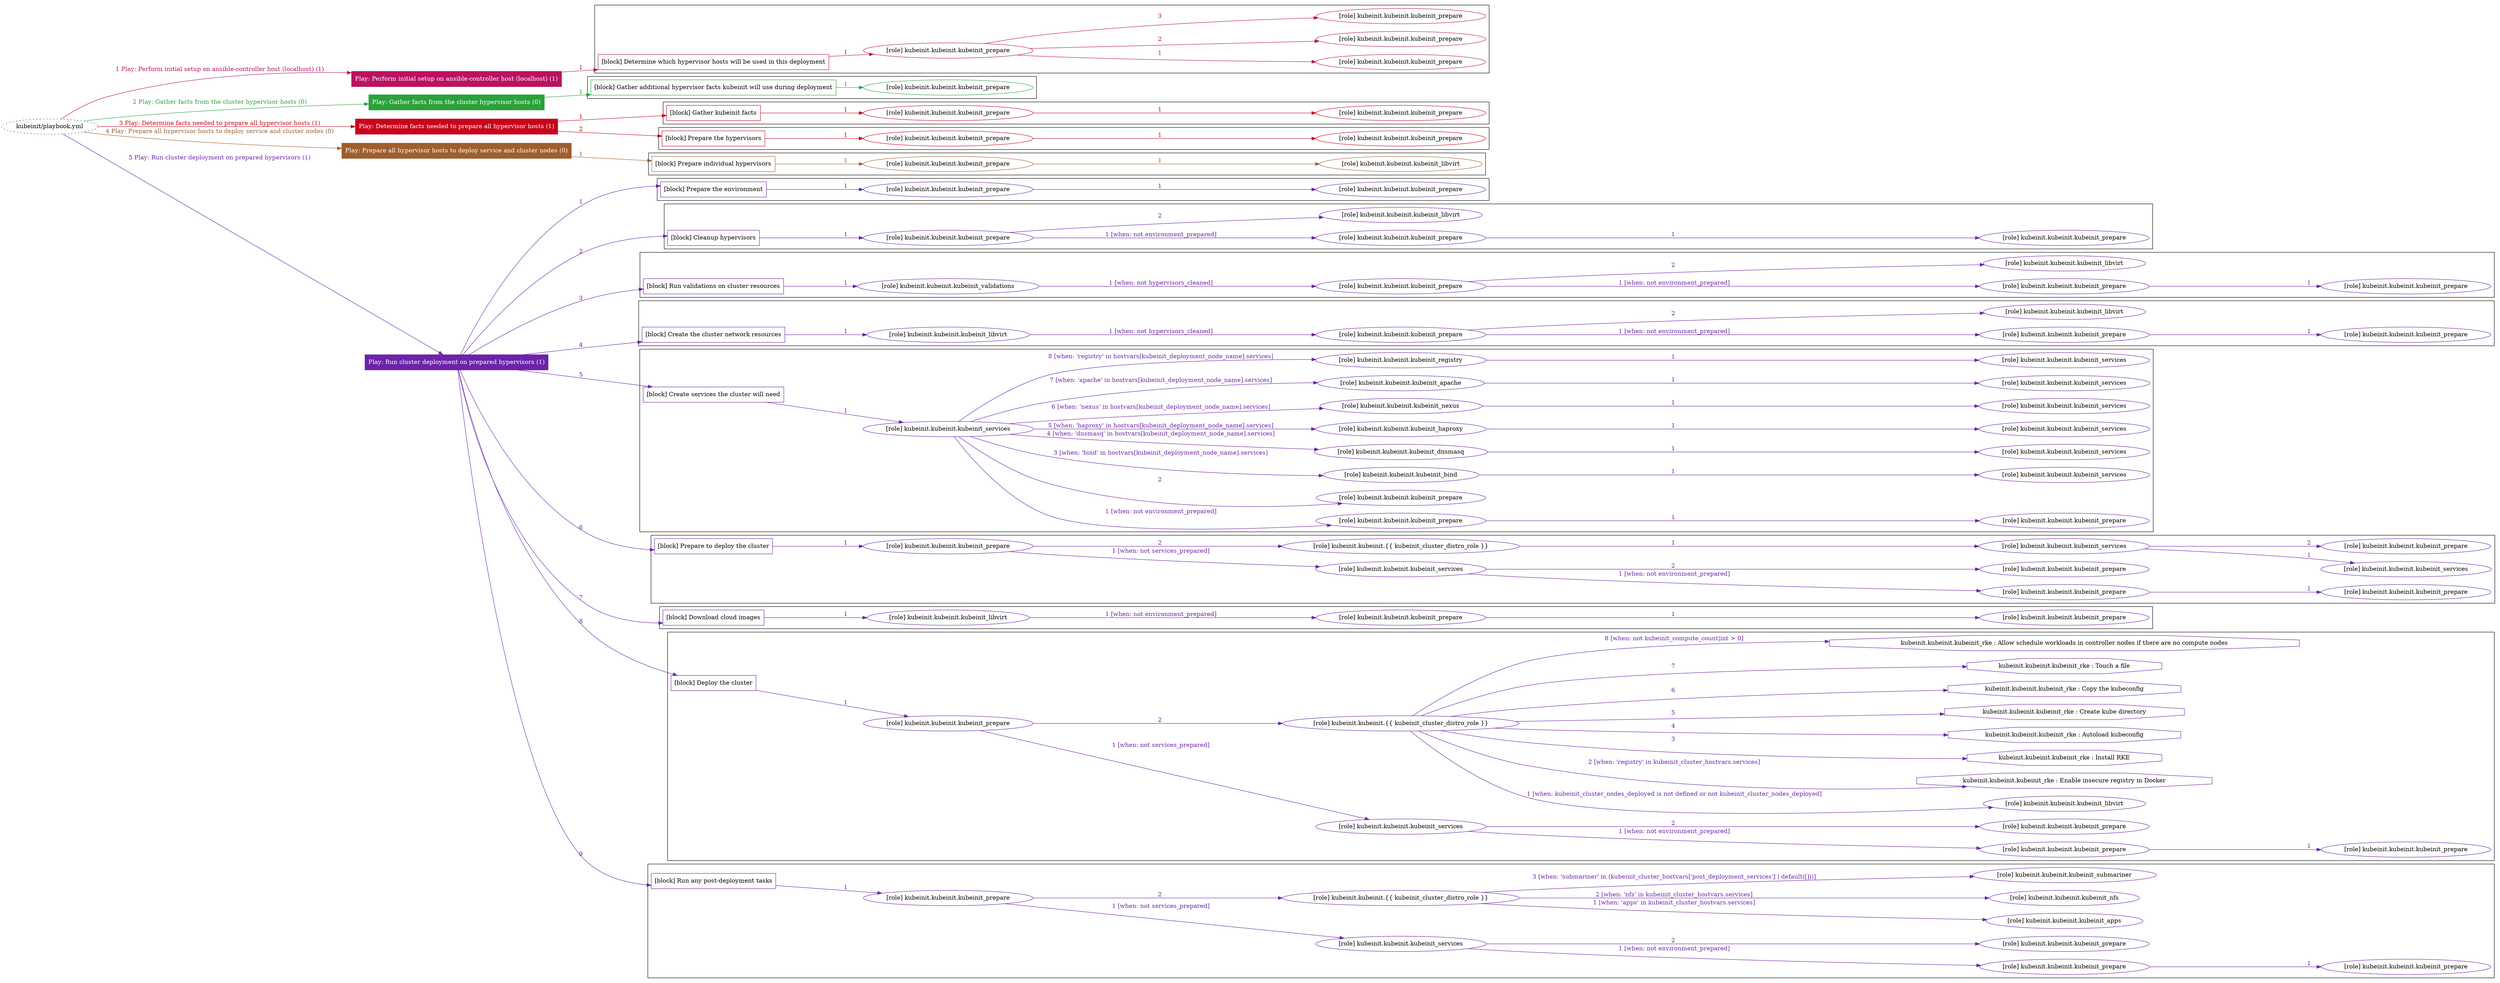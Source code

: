 digraph {
	graph [concentrate=true ordering=in rankdir=LR ratio=fill]
	edge [esep=5 sep=10]
	"kubeinit/playbook.yml" [URL="/home/runner/work/kubeinit/kubeinit/kubeinit/playbook.yml" id=playbook_90acd0ea style=dotted]
	"kubeinit/playbook.yml" -> play_44e823a3 [label="1 Play: Perform initial setup on ansible-controller host (localhost) (1)" color="#ba1261" fontcolor="#ba1261" id=edge_playbook_90acd0ea_play_44e823a3 labeltooltip="1 Play: Perform initial setup on ansible-controller host (localhost) (1)" tooltip="1 Play: Perform initial setup on ansible-controller host (localhost) (1)"]
	subgraph "Play: Perform initial setup on ansible-controller host (localhost) (1)" {
		play_44e823a3 [label="Play: Perform initial setup on ansible-controller host (localhost) (1)" URL="/home/runner/work/kubeinit/kubeinit/kubeinit/playbook.yml" color="#ba1261" fontcolor="#ffffff" id=play_44e823a3 shape=box style=filled tooltip=localhost]
		play_44e823a3 -> block_61920c07 [label=1 color="#ba1261" fontcolor="#ba1261" id=edge_1_play_44e823a3_block_61920c07 labeltooltip=1 tooltip=1]
		subgraph cluster_block_61920c07 {
			block_61920c07 [label="[block] Determine which hypervisor hosts will be used in this deployment" URL="/home/runner/work/kubeinit/kubeinit/kubeinit/playbook.yml" color="#ba1261" id=block_61920c07 labeltooltip="Determine which hypervisor hosts will be used in this deployment" shape=box tooltip="Determine which hypervisor hosts will be used in this deployment"]
			block_61920c07 -> role_8ec39cd8 [label="1 " color="#ba1261" fontcolor="#ba1261" id=edge_1_block_61920c07_role_8ec39cd8 labeltooltip="1 " tooltip="1 "]
			subgraph "kubeinit.kubeinit.kubeinit_prepare" {
				role_8ec39cd8 [label="[role] kubeinit.kubeinit.kubeinit_prepare" URL="/home/runner/work/kubeinit/kubeinit/kubeinit/playbook.yml" color="#ba1261" id=role_8ec39cd8 tooltip="kubeinit.kubeinit.kubeinit_prepare"]
				role_8ec39cd8 -> role_86ed220c [label="1 " color="#ba1261" fontcolor="#ba1261" id=edge_1_role_8ec39cd8_role_86ed220c labeltooltip="1 " tooltip="1 "]
				subgraph "kubeinit.kubeinit.kubeinit_prepare" {
					role_86ed220c [label="[role] kubeinit.kubeinit.kubeinit_prepare" URL="/home/runner/.ansible/collections/ansible_collections/kubeinit/kubeinit/roles/kubeinit_prepare/tasks/build_hypervisors_group.yml" color="#ba1261" id=role_86ed220c tooltip="kubeinit.kubeinit.kubeinit_prepare"]
				}
				role_8ec39cd8 -> role_de92206b [label="2 " color="#ba1261" fontcolor="#ba1261" id=edge_2_role_8ec39cd8_role_de92206b labeltooltip="2 " tooltip="2 "]
				subgraph "kubeinit.kubeinit.kubeinit_prepare" {
					role_de92206b [label="[role] kubeinit.kubeinit.kubeinit_prepare" URL="/home/runner/.ansible/collections/ansible_collections/kubeinit/kubeinit/roles/kubeinit_prepare/tasks/build_hypervisors_group.yml" color="#ba1261" id=role_de92206b tooltip="kubeinit.kubeinit.kubeinit_prepare"]
				}
				role_8ec39cd8 -> role_6979da42 [label="3 " color="#ba1261" fontcolor="#ba1261" id=edge_3_role_8ec39cd8_role_6979da42 labeltooltip="3 " tooltip="3 "]
				subgraph "kubeinit.kubeinit.kubeinit_prepare" {
					role_6979da42 [label="[role] kubeinit.kubeinit.kubeinit_prepare" URL="/home/runner/.ansible/collections/ansible_collections/kubeinit/kubeinit/roles/kubeinit_prepare/tasks/build_hypervisors_group.yml" color="#ba1261" id=role_6979da42 tooltip="kubeinit.kubeinit.kubeinit_prepare"]
				}
			}
		}
	}
	"kubeinit/playbook.yml" -> play_d0ccb256 [label="2 Play: Gather facts from the cluster hypervisor hosts (0)" color="#2ba13b" fontcolor="#2ba13b" id=edge_playbook_90acd0ea_play_d0ccb256 labeltooltip="2 Play: Gather facts from the cluster hypervisor hosts (0)" tooltip="2 Play: Gather facts from the cluster hypervisor hosts (0)"]
	subgraph "Play: Gather facts from the cluster hypervisor hosts (0)" {
		play_d0ccb256 [label="Play: Gather facts from the cluster hypervisor hosts (0)" URL="/home/runner/work/kubeinit/kubeinit/kubeinit/playbook.yml" color="#2ba13b" fontcolor="#ffffff" id=play_d0ccb256 shape=box style=filled tooltip="Play: Gather facts from the cluster hypervisor hosts (0)"]
		play_d0ccb256 -> block_0f5b1615 [label=1 color="#2ba13b" fontcolor="#2ba13b" id=edge_1_play_d0ccb256_block_0f5b1615 labeltooltip=1 tooltip=1]
		subgraph cluster_block_0f5b1615 {
			block_0f5b1615 [label="[block] Gather additional hypervisor facts kubeinit will use during deployment" URL="/home/runner/work/kubeinit/kubeinit/kubeinit/playbook.yml" color="#2ba13b" id=block_0f5b1615 labeltooltip="Gather additional hypervisor facts kubeinit will use during deployment" shape=box tooltip="Gather additional hypervisor facts kubeinit will use during deployment"]
			block_0f5b1615 -> role_792e4b3e [label="1 " color="#2ba13b" fontcolor="#2ba13b" id=edge_1_block_0f5b1615_role_792e4b3e labeltooltip="1 " tooltip="1 "]
			subgraph "kubeinit.kubeinit.kubeinit_prepare" {
				role_792e4b3e [label="[role] kubeinit.kubeinit.kubeinit_prepare" URL="/home/runner/work/kubeinit/kubeinit/kubeinit/playbook.yml" color="#2ba13b" id=role_792e4b3e tooltip="kubeinit.kubeinit.kubeinit_prepare"]
			}
		}
	}
	"kubeinit/playbook.yml" -> play_2d549503 [label="3 Play: Determine facts needed to prepare all hypervisor hosts (1)" color="#c8041c" fontcolor="#c8041c" id=edge_playbook_90acd0ea_play_2d549503 labeltooltip="3 Play: Determine facts needed to prepare all hypervisor hosts (1)" tooltip="3 Play: Determine facts needed to prepare all hypervisor hosts (1)"]
	subgraph "Play: Determine facts needed to prepare all hypervisor hosts (1)" {
		play_2d549503 [label="Play: Determine facts needed to prepare all hypervisor hosts (1)" URL="/home/runner/work/kubeinit/kubeinit/kubeinit/playbook.yml" color="#c8041c" fontcolor="#ffffff" id=play_2d549503 shape=box style=filled tooltip=localhost]
		play_2d549503 -> block_e793c695 [label=1 color="#c8041c" fontcolor="#c8041c" id=edge_1_play_2d549503_block_e793c695 labeltooltip=1 tooltip=1]
		subgraph cluster_block_e793c695 {
			block_e793c695 [label="[block] Gather kubeinit facts" URL="/home/runner/work/kubeinit/kubeinit/kubeinit/playbook.yml" color="#c8041c" id=block_e793c695 labeltooltip="Gather kubeinit facts" shape=box tooltip="Gather kubeinit facts"]
			block_e793c695 -> role_4740d019 [label="1 " color="#c8041c" fontcolor="#c8041c" id=edge_1_block_e793c695_role_4740d019 labeltooltip="1 " tooltip="1 "]
			subgraph "kubeinit.kubeinit.kubeinit_prepare" {
				role_4740d019 [label="[role] kubeinit.kubeinit.kubeinit_prepare" URL="/home/runner/work/kubeinit/kubeinit/kubeinit/playbook.yml" color="#c8041c" id=role_4740d019 tooltip="kubeinit.kubeinit.kubeinit_prepare"]
				role_4740d019 -> role_2587990b [label="1 " color="#c8041c" fontcolor="#c8041c" id=edge_1_role_4740d019_role_2587990b labeltooltip="1 " tooltip="1 "]
				subgraph "kubeinit.kubeinit.kubeinit_prepare" {
					role_2587990b [label="[role] kubeinit.kubeinit.kubeinit_prepare" URL="/home/runner/.ansible/collections/ansible_collections/kubeinit/kubeinit/roles/kubeinit_prepare/tasks/gather_kubeinit_facts.yml" color="#c8041c" id=role_2587990b tooltip="kubeinit.kubeinit.kubeinit_prepare"]
				}
			}
		}
		play_2d549503 -> block_1e555c29 [label=2 color="#c8041c" fontcolor="#c8041c" id=edge_2_play_2d549503_block_1e555c29 labeltooltip=2 tooltip=2]
		subgraph cluster_block_1e555c29 {
			block_1e555c29 [label="[block] Prepare the hypervisors" URL="/home/runner/work/kubeinit/kubeinit/kubeinit/playbook.yml" color="#c8041c" id=block_1e555c29 labeltooltip="Prepare the hypervisors" shape=box tooltip="Prepare the hypervisors"]
			block_1e555c29 -> role_c10e56cd [label="1 " color="#c8041c" fontcolor="#c8041c" id=edge_1_block_1e555c29_role_c10e56cd labeltooltip="1 " tooltip="1 "]
			subgraph "kubeinit.kubeinit.kubeinit_prepare" {
				role_c10e56cd [label="[role] kubeinit.kubeinit.kubeinit_prepare" URL="/home/runner/work/kubeinit/kubeinit/kubeinit/playbook.yml" color="#c8041c" id=role_c10e56cd tooltip="kubeinit.kubeinit.kubeinit_prepare"]
				role_c10e56cd -> role_8601c362 [label="1 " color="#c8041c" fontcolor="#c8041c" id=edge_1_role_c10e56cd_role_8601c362 labeltooltip="1 " tooltip="1 "]
				subgraph "kubeinit.kubeinit.kubeinit_prepare" {
					role_8601c362 [label="[role] kubeinit.kubeinit.kubeinit_prepare" URL="/home/runner/.ansible/collections/ansible_collections/kubeinit/kubeinit/roles/kubeinit_prepare/tasks/gather_kubeinit_facts.yml" color="#c8041c" id=role_8601c362 tooltip="kubeinit.kubeinit.kubeinit_prepare"]
				}
			}
		}
	}
	"kubeinit/playbook.yml" -> play_3790713a [label="4 Play: Prepare all hypervisor hosts to deploy service and cluster nodes (0)" color="#9f5e2d" fontcolor="#9f5e2d" id=edge_playbook_90acd0ea_play_3790713a labeltooltip="4 Play: Prepare all hypervisor hosts to deploy service and cluster nodes (0)" tooltip="4 Play: Prepare all hypervisor hosts to deploy service and cluster nodes (0)"]
	subgraph "Play: Prepare all hypervisor hosts to deploy service and cluster nodes (0)" {
		play_3790713a [label="Play: Prepare all hypervisor hosts to deploy service and cluster nodes (0)" URL="/home/runner/work/kubeinit/kubeinit/kubeinit/playbook.yml" color="#9f5e2d" fontcolor="#ffffff" id=play_3790713a shape=box style=filled tooltip="Play: Prepare all hypervisor hosts to deploy service and cluster nodes (0)"]
		play_3790713a -> block_0156f5d2 [label=1 color="#9f5e2d" fontcolor="#9f5e2d" id=edge_1_play_3790713a_block_0156f5d2 labeltooltip=1 tooltip=1]
		subgraph cluster_block_0156f5d2 {
			block_0156f5d2 [label="[block] Prepare individual hypervisors" URL="/home/runner/work/kubeinit/kubeinit/kubeinit/playbook.yml" color="#9f5e2d" id=block_0156f5d2 labeltooltip="Prepare individual hypervisors" shape=box tooltip="Prepare individual hypervisors"]
			block_0156f5d2 -> role_0e5cc684 [label="1 " color="#9f5e2d" fontcolor="#9f5e2d" id=edge_1_block_0156f5d2_role_0e5cc684 labeltooltip="1 " tooltip="1 "]
			subgraph "kubeinit.kubeinit.kubeinit_prepare" {
				role_0e5cc684 [label="[role] kubeinit.kubeinit.kubeinit_prepare" URL="/home/runner/work/kubeinit/kubeinit/kubeinit/playbook.yml" color="#9f5e2d" id=role_0e5cc684 tooltip="kubeinit.kubeinit.kubeinit_prepare"]
				role_0e5cc684 -> role_a3a7262a [label="1 " color="#9f5e2d" fontcolor="#9f5e2d" id=edge_1_role_0e5cc684_role_a3a7262a labeltooltip="1 " tooltip="1 "]
				subgraph "kubeinit.kubeinit.kubeinit_libvirt" {
					role_a3a7262a [label="[role] kubeinit.kubeinit.kubeinit_libvirt" URL="/home/runner/.ansible/collections/ansible_collections/kubeinit/kubeinit/roles/kubeinit_prepare/tasks/prepare_hypervisor.yml" color="#9f5e2d" id=role_a3a7262a tooltip="kubeinit.kubeinit.kubeinit_libvirt"]
				}
			}
		}
	}
	"kubeinit/playbook.yml" -> play_84efea59 [label="5 Play: Run cluster deployment on prepared hypervisors (1)" color="#6d23a9" fontcolor="#6d23a9" id=edge_playbook_90acd0ea_play_84efea59 labeltooltip="5 Play: Run cluster deployment on prepared hypervisors (1)" tooltip="5 Play: Run cluster deployment on prepared hypervisors (1)"]
	subgraph "Play: Run cluster deployment on prepared hypervisors (1)" {
		play_84efea59 [label="Play: Run cluster deployment on prepared hypervisors (1)" URL="/home/runner/work/kubeinit/kubeinit/kubeinit/playbook.yml" color="#6d23a9" fontcolor="#ffffff" id=play_84efea59 shape=box style=filled tooltip=localhost]
		play_84efea59 -> block_f79a0ea7 [label=1 color="#6d23a9" fontcolor="#6d23a9" id=edge_1_play_84efea59_block_f79a0ea7 labeltooltip=1 tooltip=1]
		subgraph cluster_block_f79a0ea7 {
			block_f79a0ea7 [label="[block] Prepare the environment" URL="/home/runner/work/kubeinit/kubeinit/kubeinit/playbook.yml" color="#6d23a9" id=block_f79a0ea7 labeltooltip="Prepare the environment" shape=box tooltip="Prepare the environment"]
			block_f79a0ea7 -> role_7b140375 [label="1 " color="#6d23a9" fontcolor="#6d23a9" id=edge_1_block_f79a0ea7_role_7b140375 labeltooltip="1 " tooltip="1 "]
			subgraph "kubeinit.kubeinit.kubeinit_prepare" {
				role_7b140375 [label="[role] kubeinit.kubeinit.kubeinit_prepare" URL="/home/runner/work/kubeinit/kubeinit/kubeinit/playbook.yml" color="#6d23a9" id=role_7b140375 tooltip="kubeinit.kubeinit.kubeinit_prepare"]
				role_7b140375 -> role_b07a5260 [label="1 " color="#6d23a9" fontcolor="#6d23a9" id=edge_1_role_7b140375_role_b07a5260 labeltooltip="1 " tooltip="1 "]
				subgraph "kubeinit.kubeinit.kubeinit_prepare" {
					role_b07a5260 [label="[role] kubeinit.kubeinit.kubeinit_prepare" URL="/home/runner/.ansible/collections/ansible_collections/kubeinit/kubeinit/roles/kubeinit_prepare/tasks/gather_kubeinit_facts.yml" color="#6d23a9" id=role_b07a5260 tooltip="kubeinit.kubeinit.kubeinit_prepare"]
				}
			}
		}
		play_84efea59 -> block_f4406b34 [label=2 color="#6d23a9" fontcolor="#6d23a9" id=edge_2_play_84efea59_block_f4406b34 labeltooltip=2 tooltip=2]
		subgraph cluster_block_f4406b34 {
			block_f4406b34 [label="[block] Cleanup hypervisors" URL="/home/runner/work/kubeinit/kubeinit/kubeinit/playbook.yml" color="#6d23a9" id=block_f4406b34 labeltooltip="Cleanup hypervisors" shape=box tooltip="Cleanup hypervisors"]
			block_f4406b34 -> role_745ea5a4 [label="1 " color="#6d23a9" fontcolor="#6d23a9" id=edge_1_block_f4406b34_role_745ea5a4 labeltooltip="1 " tooltip="1 "]
			subgraph "kubeinit.kubeinit.kubeinit_prepare" {
				role_745ea5a4 [label="[role] kubeinit.kubeinit.kubeinit_prepare" URL="/home/runner/work/kubeinit/kubeinit/kubeinit/playbook.yml" color="#6d23a9" id=role_745ea5a4 tooltip="kubeinit.kubeinit.kubeinit_prepare"]
				role_745ea5a4 -> role_7f967b60 [label="1 [when: not environment_prepared]" color="#6d23a9" fontcolor="#6d23a9" id=edge_1_role_745ea5a4_role_7f967b60 labeltooltip="1 [when: not environment_prepared]" tooltip="1 [when: not environment_prepared]"]
				subgraph "kubeinit.kubeinit.kubeinit_prepare" {
					role_7f967b60 [label="[role] kubeinit.kubeinit.kubeinit_prepare" URL="/home/runner/.ansible/collections/ansible_collections/kubeinit/kubeinit/roles/kubeinit_prepare/tasks/cleanup_hypervisors.yml" color="#6d23a9" id=role_7f967b60 tooltip="kubeinit.kubeinit.kubeinit_prepare"]
					role_7f967b60 -> role_a2bc6f97 [label="1 " color="#6d23a9" fontcolor="#6d23a9" id=edge_1_role_7f967b60_role_a2bc6f97 labeltooltip="1 " tooltip="1 "]
					subgraph "kubeinit.kubeinit.kubeinit_prepare" {
						role_a2bc6f97 [label="[role] kubeinit.kubeinit.kubeinit_prepare" URL="/home/runner/.ansible/collections/ansible_collections/kubeinit/kubeinit/roles/kubeinit_prepare/tasks/gather_kubeinit_facts.yml" color="#6d23a9" id=role_a2bc6f97 tooltip="kubeinit.kubeinit.kubeinit_prepare"]
					}
				}
				role_745ea5a4 -> role_00979ebf [label="2 " color="#6d23a9" fontcolor="#6d23a9" id=edge_2_role_745ea5a4_role_00979ebf labeltooltip="2 " tooltip="2 "]
				subgraph "kubeinit.kubeinit.kubeinit_libvirt" {
					role_00979ebf [label="[role] kubeinit.kubeinit.kubeinit_libvirt" URL="/home/runner/.ansible/collections/ansible_collections/kubeinit/kubeinit/roles/kubeinit_prepare/tasks/cleanup_hypervisors.yml" color="#6d23a9" id=role_00979ebf tooltip="kubeinit.kubeinit.kubeinit_libvirt"]
				}
			}
		}
		play_84efea59 -> block_e232d6ce [label=3 color="#6d23a9" fontcolor="#6d23a9" id=edge_3_play_84efea59_block_e232d6ce labeltooltip=3 tooltip=3]
		subgraph cluster_block_e232d6ce {
			block_e232d6ce [label="[block] Run validations on cluster resources" URL="/home/runner/work/kubeinit/kubeinit/kubeinit/playbook.yml" color="#6d23a9" id=block_e232d6ce labeltooltip="Run validations on cluster resources" shape=box tooltip="Run validations on cluster resources"]
			block_e232d6ce -> role_df6d1472 [label="1 " color="#6d23a9" fontcolor="#6d23a9" id=edge_1_block_e232d6ce_role_df6d1472 labeltooltip="1 " tooltip="1 "]
			subgraph "kubeinit.kubeinit.kubeinit_validations" {
				role_df6d1472 [label="[role] kubeinit.kubeinit.kubeinit_validations" URL="/home/runner/work/kubeinit/kubeinit/kubeinit/playbook.yml" color="#6d23a9" id=role_df6d1472 tooltip="kubeinit.kubeinit.kubeinit_validations"]
				role_df6d1472 -> role_d601b2ca [label="1 [when: not hypervisors_cleaned]" color="#6d23a9" fontcolor="#6d23a9" id=edge_1_role_df6d1472_role_d601b2ca labeltooltip="1 [when: not hypervisors_cleaned]" tooltip="1 [when: not hypervisors_cleaned]"]
				subgraph "kubeinit.kubeinit.kubeinit_prepare" {
					role_d601b2ca [label="[role] kubeinit.kubeinit.kubeinit_prepare" URL="/home/runner/.ansible/collections/ansible_collections/kubeinit/kubeinit/roles/kubeinit_validations/tasks/main.yml" color="#6d23a9" id=role_d601b2ca tooltip="kubeinit.kubeinit.kubeinit_prepare"]
					role_d601b2ca -> role_916de0cc [label="1 [when: not environment_prepared]" color="#6d23a9" fontcolor="#6d23a9" id=edge_1_role_d601b2ca_role_916de0cc labeltooltip="1 [when: not environment_prepared]" tooltip="1 [when: not environment_prepared]"]
					subgraph "kubeinit.kubeinit.kubeinit_prepare" {
						role_916de0cc [label="[role] kubeinit.kubeinit.kubeinit_prepare" URL="/home/runner/.ansible/collections/ansible_collections/kubeinit/kubeinit/roles/kubeinit_prepare/tasks/cleanup_hypervisors.yml" color="#6d23a9" id=role_916de0cc tooltip="kubeinit.kubeinit.kubeinit_prepare"]
						role_916de0cc -> role_8aa7ba6f [label="1 " color="#6d23a9" fontcolor="#6d23a9" id=edge_1_role_916de0cc_role_8aa7ba6f labeltooltip="1 " tooltip="1 "]
						subgraph "kubeinit.kubeinit.kubeinit_prepare" {
							role_8aa7ba6f [label="[role] kubeinit.kubeinit.kubeinit_prepare" URL="/home/runner/.ansible/collections/ansible_collections/kubeinit/kubeinit/roles/kubeinit_prepare/tasks/gather_kubeinit_facts.yml" color="#6d23a9" id=role_8aa7ba6f tooltip="kubeinit.kubeinit.kubeinit_prepare"]
						}
					}
					role_d601b2ca -> role_2d034e13 [label="2 " color="#6d23a9" fontcolor="#6d23a9" id=edge_2_role_d601b2ca_role_2d034e13 labeltooltip="2 " tooltip="2 "]
					subgraph "kubeinit.kubeinit.kubeinit_libvirt" {
						role_2d034e13 [label="[role] kubeinit.kubeinit.kubeinit_libvirt" URL="/home/runner/.ansible/collections/ansible_collections/kubeinit/kubeinit/roles/kubeinit_prepare/tasks/cleanup_hypervisors.yml" color="#6d23a9" id=role_2d034e13 tooltip="kubeinit.kubeinit.kubeinit_libvirt"]
					}
				}
			}
		}
		play_84efea59 -> block_bea9236d [label=4 color="#6d23a9" fontcolor="#6d23a9" id=edge_4_play_84efea59_block_bea9236d labeltooltip=4 tooltip=4]
		subgraph cluster_block_bea9236d {
			block_bea9236d [label="[block] Create the cluster network resources" URL="/home/runner/work/kubeinit/kubeinit/kubeinit/playbook.yml" color="#6d23a9" id=block_bea9236d labeltooltip="Create the cluster network resources" shape=box tooltip="Create the cluster network resources"]
			block_bea9236d -> role_3a09644b [label="1 " color="#6d23a9" fontcolor="#6d23a9" id=edge_1_block_bea9236d_role_3a09644b labeltooltip="1 " tooltip="1 "]
			subgraph "kubeinit.kubeinit.kubeinit_libvirt" {
				role_3a09644b [label="[role] kubeinit.kubeinit.kubeinit_libvirt" URL="/home/runner/work/kubeinit/kubeinit/kubeinit/playbook.yml" color="#6d23a9" id=role_3a09644b tooltip="kubeinit.kubeinit.kubeinit_libvirt"]
				role_3a09644b -> role_b0b45ddc [label="1 [when: not hypervisors_cleaned]" color="#6d23a9" fontcolor="#6d23a9" id=edge_1_role_3a09644b_role_b0b45ddc labeltooltip="1 [when: not hypervisors_cleaned]" tooltip="1 [when: not hypervisors_cleaned]"]
				subgraph "kubeinit.kubeinit.kubeinit_prepare" {
					role_b0b45ddc [label="[role] kubeinit.kubeinit.kubeinit_prepare" URL="/home/runner/.ansible/collections/ansible_collections/kubeinit/kubeinit/roles/kubeinit_libvirt/tasks/create_network.yml" color="#6d23a9" id=role_b0b45ddc tooltip="kubeinit.kubeinit.kubeinit_prepare"]
					role_b0b45ddc -> role_5bb16965 [label="1 [when: not environment_prepared]" color="#6d23a9" fontcolor="#6d23a9" id=edge_1_role_b0b45ddc_role_5bb16965 labeltooltip="1 [when: not environment_prepared]" tooltip="1 [when: not environment_prepared]"]
					subgraph "kubeinit.kubeinit.kubeinit_prepare" {
						role_5bb16965 [label="[role] kubeinit.kubeinit.kubeinit_prepare" URL="/home/runner/.ansible/collections/ansible_collections/kubeinit/kubeinit/roles/kubeinit_prepare/tasks/cleanup_hypervisors.yml" color="#6d23a9" id=role_5bb16965 tooltip="kubeinit.kubeinit.kubeinit_prepare"]
						role_5bb16965 -> role_06657435 [label="1 " color="#6d23a9" fontcolor="#6d23a9" id=edge_1_role_5bb16965_role_06657435 labeltooltip="1 " tooltip="1 "]
						subgraph "kubeinit.kubeinit.kubeinit_prepare" {
							role_06657435 [label="[role] kubeinit.kubeinit.kubeinit_prepare" URL="/home/runner/.ansible/collections/ansible_collections/kubeinit/kubeinit/roles/kubeinit_prepare/tasks/gather_kubeinit_facts.yml" color="#6d23a9" id=role_06657435 tooltip="kubeinit.kubeinit.kubeinit_prepare"]
						}
					}
					role_b0b45ddc -> role_a188921f [label="2 " color="#6d23a9" fontcolor="#6d23a9" id=edge_2_role_b0b45ddc_role_a188921f labeltooltip="2 " tooltip="2 "]
					subgraph "kubeinit.kubeinit.kubeinit_libvirt" {
						role_a188921f [label="[role] kubeinit.kubeinit.kubeinit_libvirt" URL="/home/runner/.ansible/collections/ansible_collections/kubeinit/kubeinit/roles/kubeinit_prepare/tasks/cleanup_hypervisors.yml" color="#6d23a9" id=role_a188921f tooltip="kubeinit.kubeinit.kubeinit_libvirt"]
					}
				}
			}
		}
		play_84efea59 -> block_8169d785 [label=5 color="#6d23a9" fontcolor="#6d23a9" id=edge_5_play_84efea59_block_8169d785 labeltooltip=5 tooltip=5]
		subgraph cluster_block_8169d785 {
			block_8169d785 [label="[block] Create services the cluster will need" URL="/home/runner/work/kubeinit/kubeinit/kubeinit/playbook.yml" color="#6d23a9" id=block_8169d785 labeltooltip="Create services the cluster will need" shape=box tooltip="Create services the cluster will need"]
			block_8169d785 -> role_4a98e2a0 [label="1 " color="#6d23a9" fontcolor="#6d23a9" id=edge_1_block_8169d785_role_4a98e2a0 labeltooltip="1 " tooltip="1 "]
			subgraph "kubeinit.kubeinit.kubeinit_services" {
				role_4a98e2a0 [label="[role] kubeinit.kubeinit.kubeinit_services" URL="/home/runner/work/kubeinit/kubeinit/kubeinit/playbook.yml" color="#6d23a9" id=role_4a98e2a0 tooltip="kubeinit.kubeinit.kubeinit_services"]
				role_4a98e2a0 -> role_61165d2c [label="1 [when: not environment_prepared]" color="#6d23a9" fontcolor="#6d23a9" id=edge_1_role_4a98e2a0_role_61165d2c labeltooltip="1 [when: not environment_prepared]" tooltip="1 [when: not environment_prepared]"]
				subgraph "kubeinit.kubeinit.kubeinit_prepare" {
					role_61165d2c [label="[role] kubeinit.kubeinit.kubeinit_prepare" URL="/home/runner/.ansible/collections/ansible_collections/kubeinit/kubeinit/roles/kubeinit_services/tasks/main.yml" color="#6d23a9" id=role_61165d2c tooltip="kubeinit.kubeinit.kubeinit_prepare"]
					role_61165d2c -> role_902d182e [label="1 " color="#6d23a9" fontcolor="#6d23a9" id=edge_1_role_61165d2c_role_902d182e labeltooltip="1 " tooltip="1 "]
					subgraph "kubeinit.kubeinit.kubeinit_prepare" {
						role_902d182e [label="[role] kubeinit.kubeinit.kubeinit_prepare" URL="/home/runner/.ansible/collections/ansible_collections/kubeinit/kubeinit/roles/kubeinit_prepare/tasks/gather_kubeinit_facts.yml" color="#6d23a9" id=role_902d182e tooltip="kubeinit.kubeinit.kubeinit_prepare"]
					}
				}
				role_4a98e2a0 -> role_2db9e9e0 [label="2 " color="#6d23a9" fontcolor="#6d23a9" id=edge_2_role_4a98e2a0_role_2db9e9e0 labeltooltip="2 " tooltip="2 "]
				subgraph "kubeinit.kubeinit.kubeinit_prepare" {
					role_2db9e9e0 [label="[role] kubeinit.kubeinit.kubeinit_prepare" URL="/home/runner/.ansible/collections/ansible_collections/kubeinit/kubeinit/roles/kubeinit_services/tasks/00_create_service_pod.yml" color="#6d23a9" id=role_2db9e9e0 tooltip="kubeinit.kubeinit.kubeinit_prepare"]
				}
				role_4a98e2a0 -> role_831cacbc [label="3 [when: 'bind' in hostvars[kubeinit_deployment_node_name].services]" color="#6d23a9" fontcolor="#6d23a9" id=edge_3_role_4a98e2a0_role_831cacbc labeltooltip="3 [when: 'bind' in hostvars[kubeinit_deployment_node_name].services]" tooltip="3 [when: 'bind' in hostvars[kubeinit_deployment_node_name].services]"]
				subgraph "kubeinit.kubeinit.kubeinit_bind" {
					role_831cacbc [label="[role] kubeinit.kubeinit.kubeinit_bind" URL="/home/runner/.ansible/collections/ansible_collections/kubeinit/kubeinit/roles/kubeinit_services/tasks/start_services_containers.yml" color="#6d23a9" id=role_831cacbc tooltip="kubeinit.kubeinit.kubeinit_bind"]
					role_831cacbc -> role_bac1ba61 [label="1 " color="#6d23a9" fontcolor="#6d23a9" id=edge_1_role_831cacbc_role_bac1ba61 labeltooltip="1 " tooltip="1 "]
					subgraph "kubeinit.kubeinit.kubeinit_services" {
						role_bac1ba61 [label="[role] kubeinit.kubeinit.kubeinit_services" URL="/home/runner/.ansible/collections/ansible_collections/kubeinit/kubeinit/roles/kubeinit_bind/tasks/main.yml" color="#6d23a9" id=role_bac1ba61 tooltip="kubeinit.kubeinit.kubeinit_services"]
					}
				}
				role_4a98e2a0 -> role_d6debd83 [label="4 [when: 'dnsmasq' in hostvars[kubeinit_deployment_node_name].services]" color="#6d23a9" fontcolor="#6d23a9" id=edge_4_role_4a98e2a0_role_d6debd83 labeltooltip="4 [when: 'dnsmasq' in hostvars[kubeinit_deployment_node_name].services]" tooltip="4 [when: 'dnsmasq' in hostvars[kubeinit_deployment_node_name].services]"]
				subgraph "kubeinit.kubeinit.kubeinit_dnsmasq" {
					role_d6debd83 [label="[role] kubeinit.kubeinit.kubeinit_dnsmasq" URL="/home/runner/.ansible/collections/ansible_collections/kubeinit/kubeinit/roles/kubeinit_services/tasks/start_services_containers.yml" color="#6d23a9" id=role_d6debd83 tooltip="kubeinit.kubeinit.kubeinit_dnsmasq"]
					role_d6debd83 -> role_9bbf7d88 [label="1 " color="#6d23a9" fontcolor="#6d23a9" id=edge_1_role_d6debd83_role_9bbf7d88 labeltooltip="1 " tooltip="1 "]
					subgraph "kubeinit.kubeinit.kubeinit_services" {
						role_9bbf7d88 [label="[role] kubeinit.kubeinit.kubeinit_services" URL="/home/runner/.ansible/collections/ansible_collections/kubeinit/kubeinit/roles/kubeinit_dnsmasq/tasks/main.yml" color="#6d23a9" id=role_9bbf7d88 tooltip="kubeinit.kubeinit.kubeinit_services"]
					}
				}
				role_4a98e2a0 -> role_cbfd348f [label="5 [when: 'haproxy' in hostvars[kubeinit_deployment_node_name].services]" color="#6d23a9" fontcolor="#6d23a9" id=edge_5_role_4a98e2a0_role_cbfd348f labeltooltip="5 [when: 'haproxy' in hostvars[kubeinit_deployment_node_name].services]" tooltip="5 [when: 'haproxy' in hostvars[kubeinit_deployment_node_name].services]"]
				subgraph "kubeinit.kubeinit.kubeinit_haproxy" {
					role_cbfd348f [label="[role] kubeinit.kubeinit.kubeinit_haproxy" URL="/home/runner/.ansible/collections/ansible_collections/kubeinit/kubeinit/roles/kubeinit_services/tasks/start_services_containers.yml" color="#6d23a9" id=role_cbfd348f tooltip="kubeinit.kubeinit.kubeinit_haproxy"]
					role_cbfd348f -> role_c0734093 [label="1 " color="#6d23a9" fontcolor="#6d23a9" id=edge_1_role_cbfd348f_role_c0734093 labeltooltip="1 " tooltip="1 "]
					subgraph "kubeinit.kubeinit.kubeinit_services" {
						role_c0734093 [label="[role] kubeinit.kubeinit.kubeinit_services" URL="/home/runner/.ansible/collections/ansible_collections/kubeinit/kubeinit/roles/kubeinit_haproxy/tasks/main.yml" color="#6d23a9" id=role_c0734093 tooltip="kubeinit.kubeinit.kubeinit_services"]
					}
				}
				role_4a98e2a0 -> role_cfd1b83d [label="6 [when: 'nexus' in hostvars[kubeinit_deployment_node_name].services]" color="#6d23a9" fontcolor="#6d23a9" id=edge_6_role_4a98e2a0_role_cfd1b83d labeltooltip="6 [when: 'nexus' in hostvars[kubeinit_deployment_node_name].services]" tooltip="6 [when: 'nexus' in hostvars[kubeinit_deployment_node_name].services]"]
				subgraph "kubeinit.kubeinit.kubeinit_nexus" {
					role_cfd1b83d [label="[role] kubeinit.kubeinit.kubeinit_nexus" URL="/home/runner/.ansible/collections/ansible_collections/kubeinit/kubeinit/roles/kubeinit_services/tasks/start_services_containers.yml" color="#6d23a9" id=role_cfd1b83d tooltip="kubeinit.kubeinit.kubeinit_nexus"]
					role_cfd1b83d -> role_20e4626b [label="1 " color="#6d23a9" fontcolor="#6d23a9" id=edge_1_role_cfd1b83d_role_20e4626b labeltooltip="1 " tooltip="1 "]
					subgraph "kubeinit.kubeinit.kubeinit_services" {
						role_20e4626b [label="[role] kubeinit.kubeinit.kubeinit_services" URL="/home/runner/.ansible/collections/ansible_collections/kubeinit/kubeinit/roles/kubeinit_nexus/tasks/main.yml" color="#6d23a9" id=role_20e4626b tooltip="kubeinit.kubeinit.kubeinit_services"]
					}
				}
				role_4a98e2a0 -> role_c5ff1ba8 [label="7 [when: 'apache' in hostvars[kubeinit_deployment_node_name].services]" color="#6d23a9" fontcolor="#6d23a9" id=edge_7_role_4a98e2a0_role_c5ff1ba8 labeltooltip="7 [when: 'apache' in hostvars[kubeinit_deployment_node_name].services]" tooltip="7 [when: 'apache' in hostvars[kubeinit_deployment_node_name].services]"]
				subgraph "kubeinit.kubeinit.kubeinit_apache" {
					role_c5ff1ba8 [label="[role] kubeinit.kubeinit.kubeinit_apache" URL="/home/runner/.ansible/collections/ansible_collections/kubeinit/kubeinit/roles/kubeinit_services/tasks/start_services_containers.yml" color="#6d23a9" id=role_c5ff1ba8 tooltip="kubeinit.kubeinit.kubeinit_apache"]
					role_c5ff1ba8 -> role_219731f5 [label="1 " color="#6d23a9" fontcolor="#6d23a9" id=edge_1_role_c5ff1ba8_role_219731f5 labeltooltip="1 " tooltip="1 "]
					subgraph "kubeinit.kubeinit.kubeinit_services" {
						role_219731f5 [label="[role] kubeinit.kubeinit.kubeinit_services" URL="/home/runner/.ansible/collections/ansible_collections/kubeinit/kubeinit/roles/kubeinit_apache/tasks/main.yml" color="#6d23a9" id=role_219731f5 tooltip="kubeinit.kubeinit.kubeinit_services"]
					}
				}
				role_4a98e2a0 -> role_04aad4a7 [label="8 [when: 'registry' in hostvars[kubeinit_deployment_node_name].services]" color="#6d23a9" fontcolor="#6d23a9" id=edge_8_role_4a98e2a0_role_04aad4a7 labeltooltip="8 [when: 'registry' in hostvars[kubeinit_deployment_node_name].services]" tooltip="8 [when: 'registry' in hostvars[kubeinit_deployment_node_name].services]"]
				subgraph "kubeinit.kubeinit.kubeinit_registry" {
					role_04aad4a7 [label="[role] kubeinit.kubeinit.kubeinit_registry" URL="/home/runner/.ansible/collections/ansible_collections/kubeinit/kubeinit/roles/kubeinit_services/tasks/start_services_containers.yml" color="#6d23a9" id=role_04aad4a7 tooltip="kubeinit.kubeinit.kubeinit_registry"]
					role_04aad4a7 -> role_d4559c20 [label="1 " color="#6d23a9" fontcolor="#6d23a9" id=edge_1_role_04aad4a7_role_d4559c20 labeltooltip="1 " tooltip="1 "]
					subgraph "kubeinit.kubeinit.kubeinit_services" {
						role_d4559c20 [label="[role] kubeinit.kubeinit.kubeinit_services" URL="/home/runner/.ansible/collections/ansible_collections/kubeinit/kubeinit/roles/kubeinit_registry/tasks/main.yml" color="#6d23a9" id=role_d4559c20 tooltip="kubeinit.kubeinit.kubeinit_services"]
					}
				}
			}
		}
		play_84efea59 -> block_dcf8e79c [label=6 color="#6d23a9" fontcolor="#6d23a9" id=edge_6_play_84efea59_block_dcf8e79c labeltooltip=6 tooltip=6]
		subgraph cluster_block_dcf8e79c {
			block_dcf8e79c [label="[block] Prepare to deploy the cluster" URL="/home/runner/work/kubeinit/kubeinit/kubeinit/playbook.yml" color="#6d23a9" id=block_dcf8e79c labeltooltip="Prepare to deploy the cluster" shape=box tooltip="Prepare to deploy the cluster"]
			block_dcf8e79c -> role_e33524b6 [label="1 " color="#6d23a9" fontcolor="#6d23a9" id=edge_1_block_dcf8e79c_role_e33524b6 labeltooltip="1 " tooltip="1 "]
			subgraph "kubeinit.kubeinit.kubeinit_prepare" {
				role_e33524b6 [label="[role] kubeinit.kubeinit.kubeinit_prepare" URL="/home/runner/work/kubeinit/kubeinit/kubeinit/playbook.yml" color="#6d23a9" id=role_e33524b6 tooltip="kubeinit.kubeinit.kubeinit_prepare"]
				role_e33524b6 -> role_76872cda [label="1 [when: not services_prepared]" color="#6d23a9" fontcolor="#6d23a9" id=edge_1_role_e33524b6_role_76872cda labeltooltip="1 [when: not services_prepared]" tooltip="1 [when: not services_prepared]"]
				subgraph "kubeinit.kubeinit.kubeinit_services" {
					role_76872cda [label="[role] kubeinit.kubeinit.kubeinit_services" URL="/home/runner/.ansible/collections/ansible_collections/kubeinit/kubeinit/roles/kubeinit_prepare/tasks/prepare_cluster.yml" color="#6d23a9" id=role_76872cda tooltip="kubeinit.kubeinit.kubeinit_services"]
					role_76872cda -> role_98f361a8 [label="1 [when: not environment_prepared]" color="#6d23a9" fontcolor="#6d23a9" id=edge_1_role_76872cda_role_98f361a8 labeltooltip="1 [when: not environment_prepared]" tooltip="1 [when: not environment_prepared]"]
					subgraph "kubeinit.kubeinit.kubeinit_prepare" {
						role_98f361a8 [label="[role] kubeinit.kubeinit.kubeinit_prepare" URL="/home/runner/.ansible/collections/ansible_collections/kubeinit/kubeinit/roles/kubeinit_services/tasks/prepare_services.yml" color="#6d23a9" id=role_98f361a8 tooltip="kubeinit.kubeinit.kubeinit_prepare"]
						role_98f361a8 -> role_89b82abc [label="1 " color="#6d23a9" fontcolor="#6d23a9" id=edge_1_role_98f361a8_role_89b82abc labeltooltip="1 " tooltip="1 "]
						subgraph "kubeinit.kubeinit.kubeinit_prepare" {
							role_89b82abc [label="[role] kubeinit.kubeinit.kubeinit_prepare" URL="/home/runner/.ansible/collections/ansible_collections/kubeinit/kubeinit/roles/kubeinit_prepare/tasks/gather_kubeinit_facts.yml" color="#6d23a9" id=role_89b82abc tooltip="kubeinit.kubeinit.kubeinit_prepare"]
						}
					}
					role_76872cda -> role_2e1d8e3d [label="2 " color="#6d23a9" fontcolor="#6d23a9" id=edge_2_role_76872cda_role_2e1d8e3d labeltooltip="2 " tooltip="2 "]
					subgraph "kubeinit.kubeinit.kubeinit_prepare" {
						role_2e1d8e3d [label="[role] kubeinit.kubeinit.kubeinit_prepare" URL="/home/runner/.ansible/collections/ansible_collections/kubeinit/kubeinit/roles/kubeinit_services/tasks/prepare_services.yml" color="#6d23a9" id=role_2e1d8e3d tooltip="kubeinit.kubeinit.kubeinit_prepare"]
					}
				}
				role_e33524b6 -> role_5f7fb029 [label="2 " color="#6d23a9" fontcolor="#6d23a9" id=edge_2_role_e33524b6_role_5f7fb029 labeltooltip="2 " tooltip="2 "]
				subgraph "kubeinit.kubeinit.{{ kubeinit_cluster_distro_role }}" {
					role_5f7fb029 [label="[role] kubeinit.kubeinit.{{ kubeinit_cluster_distro_role }}" URL="/home/runner/.ansible/collections/ansible_collections/kubeinit/kubeinit/roles/kubeinit_prepare/tasks/prepare_cluster.yml" color="#6d23a9" id=role_5f7fb029 tooltip="kubeinit.kubeinit.{{ kubeinit_cluster_distro_role }}"]
					role_5f7fb029 -> role_f934f594 [label="1 " color="#6d23a9" fontcolor="#6d23a9" id=edge_1_role_5f7fb029_role_f934f594 labeltooltip="1 " tooltip="1 "]
					subgraph "kubeinit.kubeinit.kubeinit_services" {
						role_f934f594 [label="[role] kubeinit.kubeinit.kubeinit_services" URL="/home/runner/.ansible/collections/ansible_collections/kubeinit/kubeinit/roles/kubeinit_rke/tasks/prepare_cluster.yml" color="#6d23a9" id=role_f934f594 tooltip="kubeinit.kubeinit.kubeinit_services"]
						role_f934f594 -> role_42847442 [label="1 " color="#6d23a9" fontcolor="#6d23a9" id=edge_1_role_f934f594_role_42847442 labeltooltip="1 " tooltip="1 "]
						subgraph "kubeinit.kubeinit.kubeinit_services" {
							role_42847442 [label="[role] kubeinit.kubeinit.kubeinit_services" URL="/home/runner/.ansible/collections/ansible_collections/kubeinit/kubeinit/roles/kubeinit_services/tasks/create_provision_container.yml" color="#6d23a9" id=role_42847442 tooltip="kubeinit.kubeinit.kubeinit_services"]
						}
						role_f934f594 -> role_814fdf6c [label="2 " color="#6d23a9" fontcolor="#6d23a9" id=edge_2_role_f934f594_role_814fdf6c labeltooltip="2 " tooltip="2 "]
						subgraph "kubeinit.kubeinit.kubeinit_prepare" {
							role_814fdf6c [label="[role] kubeinit.kubeinit.kubeinit_prepare" URL="/home/runner/.ansible/collections/ansible_collections/kubeinit/kubeinit/roles/kubeinit_services/tasks/create_provision_container.yml" color="#6d23a9" id=role_814fdf6c tooltip="kubeinit.kubeinit.kubeinit_prepare"]
						}
					}
				}
			}
		}
		play_84efea59 -> block_815b9395 [label=7 color="#6d23a9" fontcolor="#6d23a9" id=edge_7_play_84efea59_block_815b9395 labeltooltip=7 tooltip=7]
		subgraph cluster_block_815b9395 {
			block_815b9395 [label="[block] Download cloud images" URL="/home/runner/work/kubeinit/kubeinit/kubeinit/playbook.yml" color="#6d23a9" id=block_815b9395 labeltooltip="Download cloud images" shape=box tooltip="Download cloud images"]
			block_815b9395 -> role_b40eb8bd [label="1 " color="#6d23a9" fontcolor="#6d23a9" id=edge_1_block_815b9395_role_b40eb8bd labeltooltip="1 " tooltip="1 "]
			subgraph "kubeinit.kubeinit.kubeinit_libvirt" {
				role_b40eb8bd [label="[role] kubeinit.kubeinit.kubeinit_libvirt" URL="/home/runner/work/kubeinit/kubeinit/kubeinit/playbook.yml" color="#6d23a9" id=role_b40eb8bd tooltip="kubeinit.kubeinit.kubeinit_libvirt"]
				role_b40eb8bd -> role_401adc5e [label="1 [when: not environment_prepared]" color="#6d23a9" fontcolor="#6d23a9" id=edge_1_role_b40eb8bd_role_401adc5e labeltooltip="1 [when: not environment_prepared]" tooltip="1 [when: not environment_prepared]"]
				subgraph "kubeinit.kubeinit.kubeinit_prepare" {
					role_401adc5e [label="[role] kubeinit.kubeinit.kubeinit_prepare" URL="/home/runner/.ansible/collections/ansible_collections/kubeinit/kubeinit/roles/kubeinit_libvirt/tasks/download_cloud_images.yml" color="#6d23a9" id=role_401adc5e tooltip="kubeinit.kubeinit.kubeinit_prepare"]
					role_401adc5e -> role_386e1690 [label="1 " color="#6d23a9" fontcolor="#6d23a9" id=edge_1_role_401adc5e_role_386e1690 labeltooltip="1 " tooltip="1 "]
					subgraph "kubeinit.kubeinit.kubeinit_prepare" {
						role_386e1690 [label="[role] kubeinit.kubeinit.kubeinit_prepare" URL="/home/runner/.ansible/collections/ansible_collections/kubeinit/kubeinit/roles/kubeinit_prepare/tasks/gather_kubeinit_facts.yml" color="#6d23a9" id=role_386e1690 tooltip="kubeinit.kubeinit.kubeinit_prepare"]
					}
				}
			}
		}
		play_84efea59 -> block_bd0a4b57 [label=8 color="#6d23a9" fontcolor="#6d23a9" id=edge_8_play_84efea59_block_bd0a4b57 labeltooltip=8 tooltip=8]
		subgraph cluster_block_bd0a4b57 {
			block_bd0a4b57 [label="[block] Deploy the cluster" URL="/home/runner/work/kubeinit/kubeinit/kubeinit/playbook.yml" color="#6d23a9" id=block_bd0a4b57 labeltooltip="Deploy the cluster" shape=box tooltip="Deploy the cluster"]
			block_bd0a4b57 -> role_8ff9dd32 [label="1 " color="#6d23a9" fontcolor="#6d23a9" id=edge_1_block_bd0a4b57_role_8ff9dd32 labeltooltip="1 " tooltip="1 "]
			subgraph "kubeinit.kubeinit.kubeinit_prepare" {
				role_8ff9dd32 [label="[role] kubeinit.kubeinit.kubeinit_prepare" URL="/home/runner/work/kubeinit/kubeinit/kubeinit/playbook.yml" color="#6d23a9" id=role_8ff9dd32 tooltip="kubeinit.kubeinit.kubeinit_prepare"]
				role_8ff9dd32 -> role_39798637 [label="1 [when: not services_prepared]" color="#6d23a9" fontcolor="#6d23a9" id=edge_1_role_8ff9dd32_role_39798637 labeltooltip="1 [when: not services_prepared]" tooltip="1 [when: not services_prepared]"]
				subgraph "kubeinit.kubeinit.kubeinit_services" {
					role_39798637 [label="[role] kubeinit.kubeinit.kubeinit_services" URL="/home/runner/.ansible/collections/ansible_collections/kubeinit/kubeinit/roles/kubeinit_prepare/tasks/deploy_cluster.yml" color="#6d23a9" id=role_39798637 tooltip="kubeinit.kubeinit.kubeinit_services"]
					role_39798637 -> role_c988746e [label="1 [when: not environment_prepared]" color="#6d23a9" fontcolor="#6d23a9" id=edge_1_role_39798637_role_c988746e labeltooltip="1 [when: not environment_prepared]" tooltip="1 [when: not environment_prepared]"]
					subgraph "kubeinit.kubeinit.kubeinit_prepare" {
						role_c988746e [label="[role] kubeinit.kubeinit.kubeinit_prepare" URL="/home/runner/.ansible/collections/ansible_collections/kubeinit/kubeinit/roles/kubeinit_services/tasks/prepare_services.yml" color="#6d23a9" id=role_c988746e tooltip="kubeinit.kubeinit.kubeinit_prepare"]
						role_c988746e -> role_8205e1da [label="1 " color="#6d23a9" fontcolor="#6d23a9" id=edge_1_role_c988746e_role_8205e1da labeltooltip="1 " tooltip="1 "]
						subgraph "kubeinit.kubeinit.kubeinit_prepare" {
							role_8205e1da [label="[role] kubeinit.kubeinit.kubeinit_prepare" URL="/home/runner/.ansible/collections/ansible_collections/kubeinit/kubeinit/roles/kubeinit_prepare/tasks/gather_kubeinit_facts.yml" color="#6d23a9" id=role_8205e1da tooltip="kubeinit.kubeinit.kubeinit_prepare"]
						}
					}
					role_39798637 -> role_dc209a16 [label="2 " color="#6d23a9" fontcolor="#6d23a9" id=edge_2_role_39798637_role_dc209a16 labeltooltip="2 " tooltip="2 "]
					subgraph "kubeinit.kubeinit.kubeinit_prepare" {
						role_dc209a16 [label="[role] kubeinit.kubeinit.kubeinit_prepare" URL="/home/runner/.ansible/collections/ansible_collections/kubeinit/kubeinit/roles/kubeinit_services/tasks/prepare_services.yml" color="#6d23a9" id=role_dc209a16 tooltip="kubeinit.kubeinit.kubeinit_prepare"]
					}
				}
				role_8ff9dd32 -> role_06832177 [label="2 " color="#6d23a9" fontcolor="#6d23a9" id=edge_2_role_8ff9dd32_role_06832177 labeltooltip="2 " tooltip="2 "]
				subgraph "kubeinit.kubeinit.{{ kubeinit_cluster_distro_role }}" {
					role_06832177 [label="[role] kubeinit.kubeinit.{{ kubeinit_cluster_distro_role }}" URL="/home/runner/.ansible/collections/ansible_collections/kubeinit/kubeinit/roles/kubeinit_prepare/tasks/deploy_cluster.yml" color="#6d23a9" id=role_06832177 tooltip="kubeinit.kubeinit.{{ kubeinit_cluster_distro_role }}"]
					role_06832177 -> role_da1aba4f [label="1 [when: kubeinit_cluster_nodes_deployed is not defined or not kubeinit_cluster_nodes_deployed]" color="#6d23a9" fontcolor="#6d23a9" id=edge_1_role_06832177_role_da1aba4f labeltooltip="1 [when: kubeinit_cluster_nodes_deployed is not defined or not kubeinit_cluster_nodes_deployed]" tooltip="1 [when: kubeinit_cluster_nodes_deployed is not defined or not kubeinit_cluster_nodes_deployed]"]
					subgraph "kubeinit.kubeinit.kubeinit_libvirt" {
						role_da1aba4f [label="[role] kubeinit.kubeinit.kubeinit_libvirt" URL="/home/runner/.ansible/collections/ansible_collections/kubeinit/kubeinit/roles/kubeinit_rke/tasks/main.yml" color="#6d23a9" id=role_da1aba4f tooltip="kubeinit.kubeinit.kubeinit_libvirt"]
					}
					task_1ca105a9 [label="kubeinit.kubeinit.kubeinit_rke : Enable insecure registry in Docker" URL="/home/runner/.ansible/collections/ansible_collections/kubeinit/kubeinit/roles/kubeinit_rke/tasks/main.yml" color="#6d23a9" id=task_1ca105a9 shape=octagon tooltip="kubeinit.kubeinit.kubeinit_rke : Enable insecure registry in Docker"]
					role_06832177 -> task_1ca105a9 [label="2 [when: 'registry' in kubeinit_cluster_hostvars.services]" color="#6d23a9" fontcolor="#6d23a9" id=edge_2_role_06832177_task_1ca105a9 labeltooltip="2 [when: 'registry' in kubeinit_cluster_hostvars.services]" tooltip="2 [when: 'registry' in kubeinit_cluster_hostvars.services]"]
					task_d96d8b4d [label="kubeinit.kubeinit.kubeinit_rke : Install RKE" URL="/home/runner/.ansible/collections/ansible_collections/kubeinit/kubeinit/roles/kubeinit_rke/tasks/main.yml" color="#6d23a9" id=task_d96d8b4d shape=octagon tooltip="kubeinit.kubeinit.kubeinit_rke : Install RKE"]
					role_06832177 -> task_d96d8b4d [label="3 " color="#6d23a9" fontcolor="#6d23a9" id=edge_3_role_06832177_task_d96d8b4d labeltooltip="3 " tooltip="3 "]
					task_44abb731 [label="kubeinit.kubeinit.kubeinit_rke : Autoload kubeconfig" URL="/home/runner/.ansible/collections/ansible_collections/kubeinit/kubeinit/roles/kubeinit_rke/tasks/main.yml" color="#6d23a9" id=task_44abb731 shape=octagon tooltip="kubeinit.kubeinit.kubeinit_rke : Autoload kubeconfig"]
					role_06832177 -> task_44abb731 [label="4 " color="#6d23a9" fontcolor="#6d23a9" id=edge_4_role_06832177_task_44abb731 labeltooltip="4 " tooltip="4 "]
					task_7b9af0c2 [label="kubeinit.kubeinit.kubeinit_rke : Create kube directory" URL="/home/runner/.ansible/collections/ansible_collections/kubeinit/kubeinit/roles/kubeinit_rke/tasks/main.yml" color="#6d23a9" id=task_7b9af0c2 shape=octagon tooltip="kubeinit.kubeinit.kubeinit_rke : Create kube directory"]
					role_06832177 -> task_7b9af0c2 [label="5 " color="#6d23a9" fontcolor="#6d23a9" id=edge_5_role_06832177_task_7b9af0c2 labeltooltip="5 " tooltip="5 "]
					task_dca17d75 [label="kubeinit.kubeinit.kubeinit_rke : Copy the kubeconfig" URL="/home/runner/.ansible/collections/ansible_collections/kubeinit/kubeinit/roles/kubeinit_rke/tasks/main.yml" color="#6d23a9" id=task_dca17d75 shape=octagon tooltip="kubeinit.kubeinit.kubeinit_rke : Copy the kubeconfig"]
					role_06832177 -> task_dca17d75 [label="6 " color="#6d23a9" fontcolor="#6d23a9" id=edge_6_role_06832177_task_dca17d75 labeltooltip="6 " tooltip="6 "]
					task_b88cd313 [label="kubeinit.kubeinit.kubeinit_rke : Touch a file" URL="/home/runner/.ansible/collections/ansible_collections/kubeinit/kubeinit/roles/kubeinit_rke/tasks/main.yml" color="#6d23a9" id=task_b88cd313 shape=octagon tooltip="kubeinit.kubeinit.kubeinit_rke : Touch a file"]
					role_06832177 -> task_b88cd313 [label="7 " color="#6d23a9" fontcolor="#6d23a9" id=edge_7_role_06832177_task_b88cd313 labeltooltip="7 " tooltip="7 "]
					task_ec0e23a6 [label="kubeinit.kubeinit.kubeinit_rke : Allow schedule workloads in controller nodes if there are no compute nodes" URL="/home/runner/.ansible/collections/ansible_collections/kubeinit/kubeinit/roles/kubeinit_rke/tasks/main.yml" color="#6d23a9" id=task_ec0e23a6 shape=octagon tooltip="kubeinit.kubeinit.kubeinit_rke : Allow schedule workloads in controller nodes if there are no compute nodes"]
					role_06832177 -> task_ec0e23a6 [label="8 [when: not kubeinit_compute_count|int > 0]" color="#6d23a9" fontcolor="#6d23a9" id=edge_8_role_06832177_task_ec0e23a6 labeltooltip="8 [when: not kubeinit_compute_count|int > 0]" tooltip="8 [when: not kubeinit_compute_count|int > 0]"]
				}
			}
		}
		play_84efea59 -> block_64c16d38 [label=9 color="#6d23a9" fontcolor="#6d23a9" id=edge_9_play_84efea59_block_64c16d38 labeltooltip=9 tooltip=9]
		subgraph cluster_block_64c16d38 {
			block_64c16d38 [label="[block] Run any post-deployment tasks" URL="/home/runner/work/kubeinit/kubeinit/kubeinit/playbook.yml" color="#6d23a9" id=block_64c16d38 labeltooltip="Run any post-deployment tasks" shape=box tooltip="Run any post-deployment tasks"]
			block_64c16d38 -> role_18346905 [label="1 " color="#6d23a9" fontcolor="#6d23a9" id=edge_1_block_64c16d38_role_18346905 labeltooltip="1 " tooltip="1 "]
			subgraph "kubeinit.kubeinit.kubeinit_prepare" {
				role_18346905 [label="[role] kubeinit.kubeinit.kubeinit_prepare" URL="/home/runner/work/kubeinit/kubeinit/kubeinit/playbook.yml" color="#6d23a9" id=role_18346905 tooltip="kubeinit.kubeinit.kubeinit_prepare"]
				role_18346905 -> role_0d08132a [label="1 [when: not services_prepared]" color="#6d23a9" fontcolor="#6d23a9" id=edge_1_role_18346905_role_0d08132a labeltooltip="1 [when: not services_prepared]" tooltip="1 [when: not services_prepared]"]
				subgraph "kubeinit.kubeinit.kubeinit_services" {
					role_0d08132a [label="[role] kubeinit.kubeinit.kubeinit_services" URL="/home/runner/.ansible/collections/ansible_collections/kubeinit/kubeinit/roles/kubeinit_prepare/tasks/post_deployment.yml" color="#6d23a9" id=role_0d08132a tooltip="kubeinit.kubeinit.kubeinit_services"]
					role_0d08132a -> role_0b28e42f [label="1 [when: not environment_prepared]" color="#6d23a9" fontcolor="#6d23a9" id=edge_1_role_0d08132a_role_0b28e42f labeltooltip="1 [when: not environment_prepared]" tooltip="1 [when: not environment_prepared]"]
					subgraph "kubeinit.kubeinit.kubeinit_prepare" {
						role_0b28e42f [label="[role] kubeinit.kubeinit.kubeinit_prepare" URL="/home/runner/.ansible/collections/ansible_collections/kubeinit/kubeinit/roles/kubeinit_services/tasks/prepare_services.yml" color="#6d23a9" id=role_0b28e42f tooltip="kubeinit.kubeinit.kubeinit_prepare"]
						role_0b28e42f -> role_561ab126 [label="1 " color="#6d23a9" fontcolor="#6d23a9" id=edge_1_role_0b28e42f_role_561ab126 labeltooltip="1 " tooltip="1 "]
						subgraph "kubeinit.kubeinit.kubeinit_prepare" {
							role_561ab126 [label="[role] kubeinit.kubeinit.kubeinit_prepare" URL="/home/runner/.ansible/collections/ansible_collections/kubeinit/kubeinit/roles/kubeinit_prepare/tasks/gather_kubeinit_facts.yml" color="#6d23a9" id=role_561ab126 tooltip="kubeinit.kubeinit.kubeinit_prepare"]
						}
					}
					role_0d08132a -> role_47f083e5 [label="2 " color="#6d23a9" fontcolor="#6d23a9" id=edge_2_role_0d08132a_role_47f083e5 labeltooltip="2 " tooltip="2 "]
					subgraph "kubeinit.kubeinit.kubeinit_prepare" {
						role_47f083e5 [label="[role] kubeinit.kubeinit.kubeinit_prepare" URL="/home/runner/.ansible/collections/ansible_collections/kubeinit/kubeinit/roles/kubeinit_services/tasks/prepare_services.yml" color="#6d23a9" id=role_47f083e5 tooltip="kubeinit.kubeinit.kubeinit_prepare"]
					}
				}
				role_18346905 -> role_75219831 [label="2 " color="#6d23a9" fontcolor="#6d23a9" id=edge_2_role_18346905_role_75219831 labeltooltip="2 " tooltip="2 "]
				subgraph "kubeinit.kubeinit.{{ kubeinit_cluster_distro_role }}" {
					role_75219831 [label="[role] kubeinit.kubeinit.{{ kubeinit_cluster_distro_role }}" URL="/home/runner/.ansible/collections/ansible_collections/kubeinit/kubeinit/roles/kubeinit_prepare/tasks/post_deployment.yml" color="#6d23a9" id=role_75219831 tooltip="kubeinit.kubeinit.{{ kubeinit_cluster_distro_role }}"]
					role_75219831 -> role_9fbc57d4 [label="1 [when: 'apps' in kubeinit_cluster_hostvars.services]" color="#6d23a9" fontcolor="#6d23a9" id=edge_1_role_75219831_role_9fbc57d4 labeltooltip="1 [when: 'apps' in kubeinit_cluster_hostvars.services]" tooltip="1 [when: 'apps' in kubeinit_cluster_hostvars.services]"]
					subgraph "kubeinit.kubeinit.kubeinit_apps" {
						role_9fbc57d4 [label="[role] kubeinit.kubeinit.kubeinit_apps" URL="/home/runner/.ansible/collections/ansible_collections/kubeinit/kubeinit/roles/kubeinit_rke/tasks/post_deployment_tasks.yml" color="#6d23a9" id=role_9fbc57d4 tooltip="kubeinit.kubeinit.kubeinit_apps"]
					}
					role_75219831 -> role_8b624cd0 [label="2 [when: 'nfs' in kubeinit_cluster_hostvars.services]" color="#6d23a9" fontcolor="#6d23a9" id=edge_2_role_75219831_role_8b624cd0 labeltooltip="2 [when: 'nfs' in kubeinit_cluster_hostvars.services]" tooltip="2 [when: 'nfs' in kubeinit_cluster_hostvars.services]"]
					subgraph "kubeinit.kubeinit.kubeinit_nfs" {
						role_8b624cd0 [label="[role] kubeinit.kubeinit.kubeinit_nfs" URL="/home/runner/.ansible/collections/ansible_collections/kubeinit/kubeinit/roles/kubeinit_rke/tasks/post_deployment_tasks.yml" color="#6d23a9" id=role_8b624cd0 tooltip="kubeinit.kubeinit.kubeinit_nfs"]
					}
					role_75219831 -> role_4e903ea7 [label="3 [when: 'submariner' in (kubeinit_cluster_hostvars['post_deployment_services'] | default([]))]" color="#6d23a9" fontcolor="#6d23a9" id=edge_3_role_75219831_role_4e903ea7 labeltooltip="3 [when: 'submariner' in (kubeinit_cluster_hostvars['post_deployment_services'] | default([]))]" tooltip="3 [when: 'submariner' in (kubeinit_cluster_hostvars['post_deployment_services'] | default([]))]"]
					subgraph "kubeinit.kubeinit.kubeinit_submariner" {
						role_4e903ea7 [label="[role] kubeinit.kubeinit.kubeinit_submariner" URL="/home/runner/.ansible/collections/ansible_collections/kubeinit/kubeinit/roles/kubeinit_rke/tasks/post_deployment_tasks.yml" color="#6d23a9" id=role_4e903ea7 tooltip="kubeinit.kubeinit.kubeinit_submariner"]
					}
				}
			}
		}
	}
}
